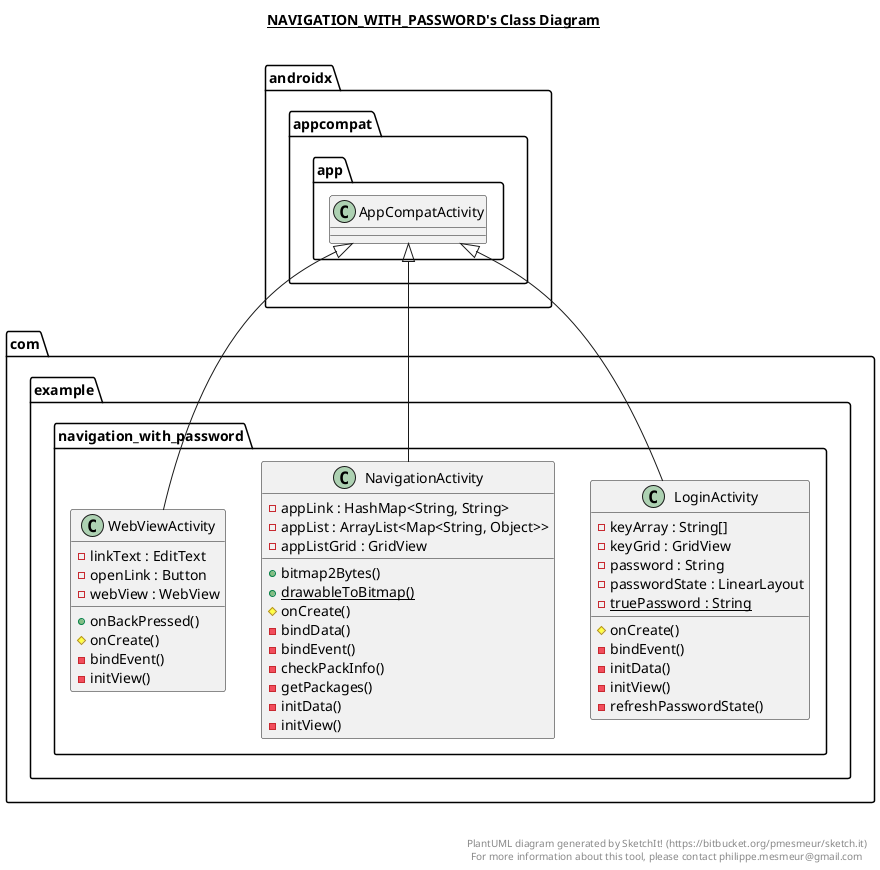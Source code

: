 @startuml

title __NAVIGATION_WITH_PASSWORD's Class Diagram__\n

  namespace com.example.navigation_with_password {
    class com.example.navigation_with_password.LoginActivity {
        - keyArray : String[]
        - keyGrid : GridView
        - password : String
        - passwordState : LinearLayout
        {static} - truePassword : String
        # onCreate()
        - bindEvent()
        - initData()
        - initView()
        - refreshPasswordState()
    }
  }
  

  namespace com.example.navigation_with_password {
    class com.example.navigation_with_password.NavigationActivity {
        - appLink : HashMap<String, String>
        - appList : ArrayList<Map<String, Object>>
        - appListGrid : GridView
        + bitmap2Bytes()
        {static} + drawableToBitmap()
        # onCreate()
        - bindData()
        - bindEvent()
        - checkPackInfo()
        - getPackages()
        - initData()
        - initView()
    }
  }
  

  namespace com.example.navigation_with_password {
    class com.example.navigation_with_password.WebViewActivity {
        - linkText : EditText
        - openLink : Button
        - webView : WebView
        + onBackPressed()
        # onCreate()
        - bindEvent()
        - initView()
    }
  }
  

  com.example.navigation_with_password.LoginActivity -up-|> androidx.appcompat.app.AppCompatActivity
  com.example.navigation_with_password.NavigationActivity -up-|> androidx.appcompat.app.AppCompatActivity
  com.example.navigation_with_password.WebViewActivity -up-|> androidx.appcompat.app.AppCompatActivity


right footer


PlantUML diagram generated by SketchIt! (https://bitbucket.org/pmesmeur/sketch.it)
For more information about this tool, please contact philippe.mesmeur@gmail.com
endfooter

@enduml
